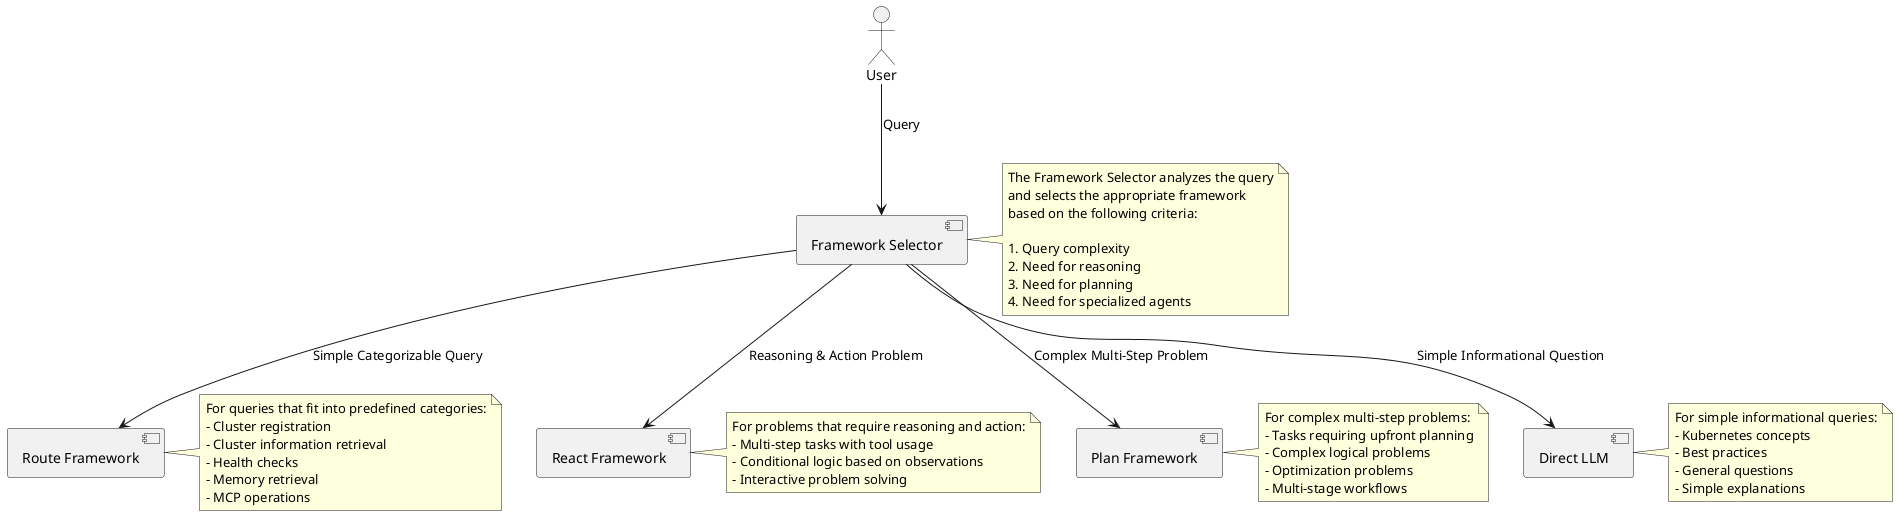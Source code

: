 @startuml Framework Selection Logic

' Define the components
actor User
component "Framework Selector" as Selector
component "Route Framework" as Route
component "React Framework" as React
component "Plan Framework" as Plan
component "Direct LLM" as Direct

' Define relationships
User -down-> Selector : Query
Selector -down-> Route : Simple Categorizable Query
Selector -down-> React : Reasoning & Action Problem
Selector -down-> Plan : Complex Multi-Step Problem
Selector -down-> Direct : Simple Informational Question

' Add notes
note right of Selector
  The Framework Selector analyzes the query
  and selects the appropriate framework
  based on the following criteria:
  
  1. Query complexity
  2. Need for reasoning
  3. Need for planning
  4. Need for specialized agents
end note

note right of Route
  For queries that fit into predefined categories:
  - Cluster registration
  - Cluster information retrieval
  - Health checks
  - Memory retrieval
  - MCP operations
end note

note right of React
  For problems that require reasoning and action:
  - Multi-step tasks with tool usage
  - Conditional logic based on observations
  - Interactive problem solving
end note

note right of Plan
  For complex multi-step problems:
  - Tasks requiring upfront planning
  - Complex logical problems
  - Optimization problems
  - Multi-stage workflows
end note

note right of Direct
  For simple informational queries:
  - Kubernetes concepts
  - Best practices
  - General questions
  - Simple explanations
end note

@enduml
